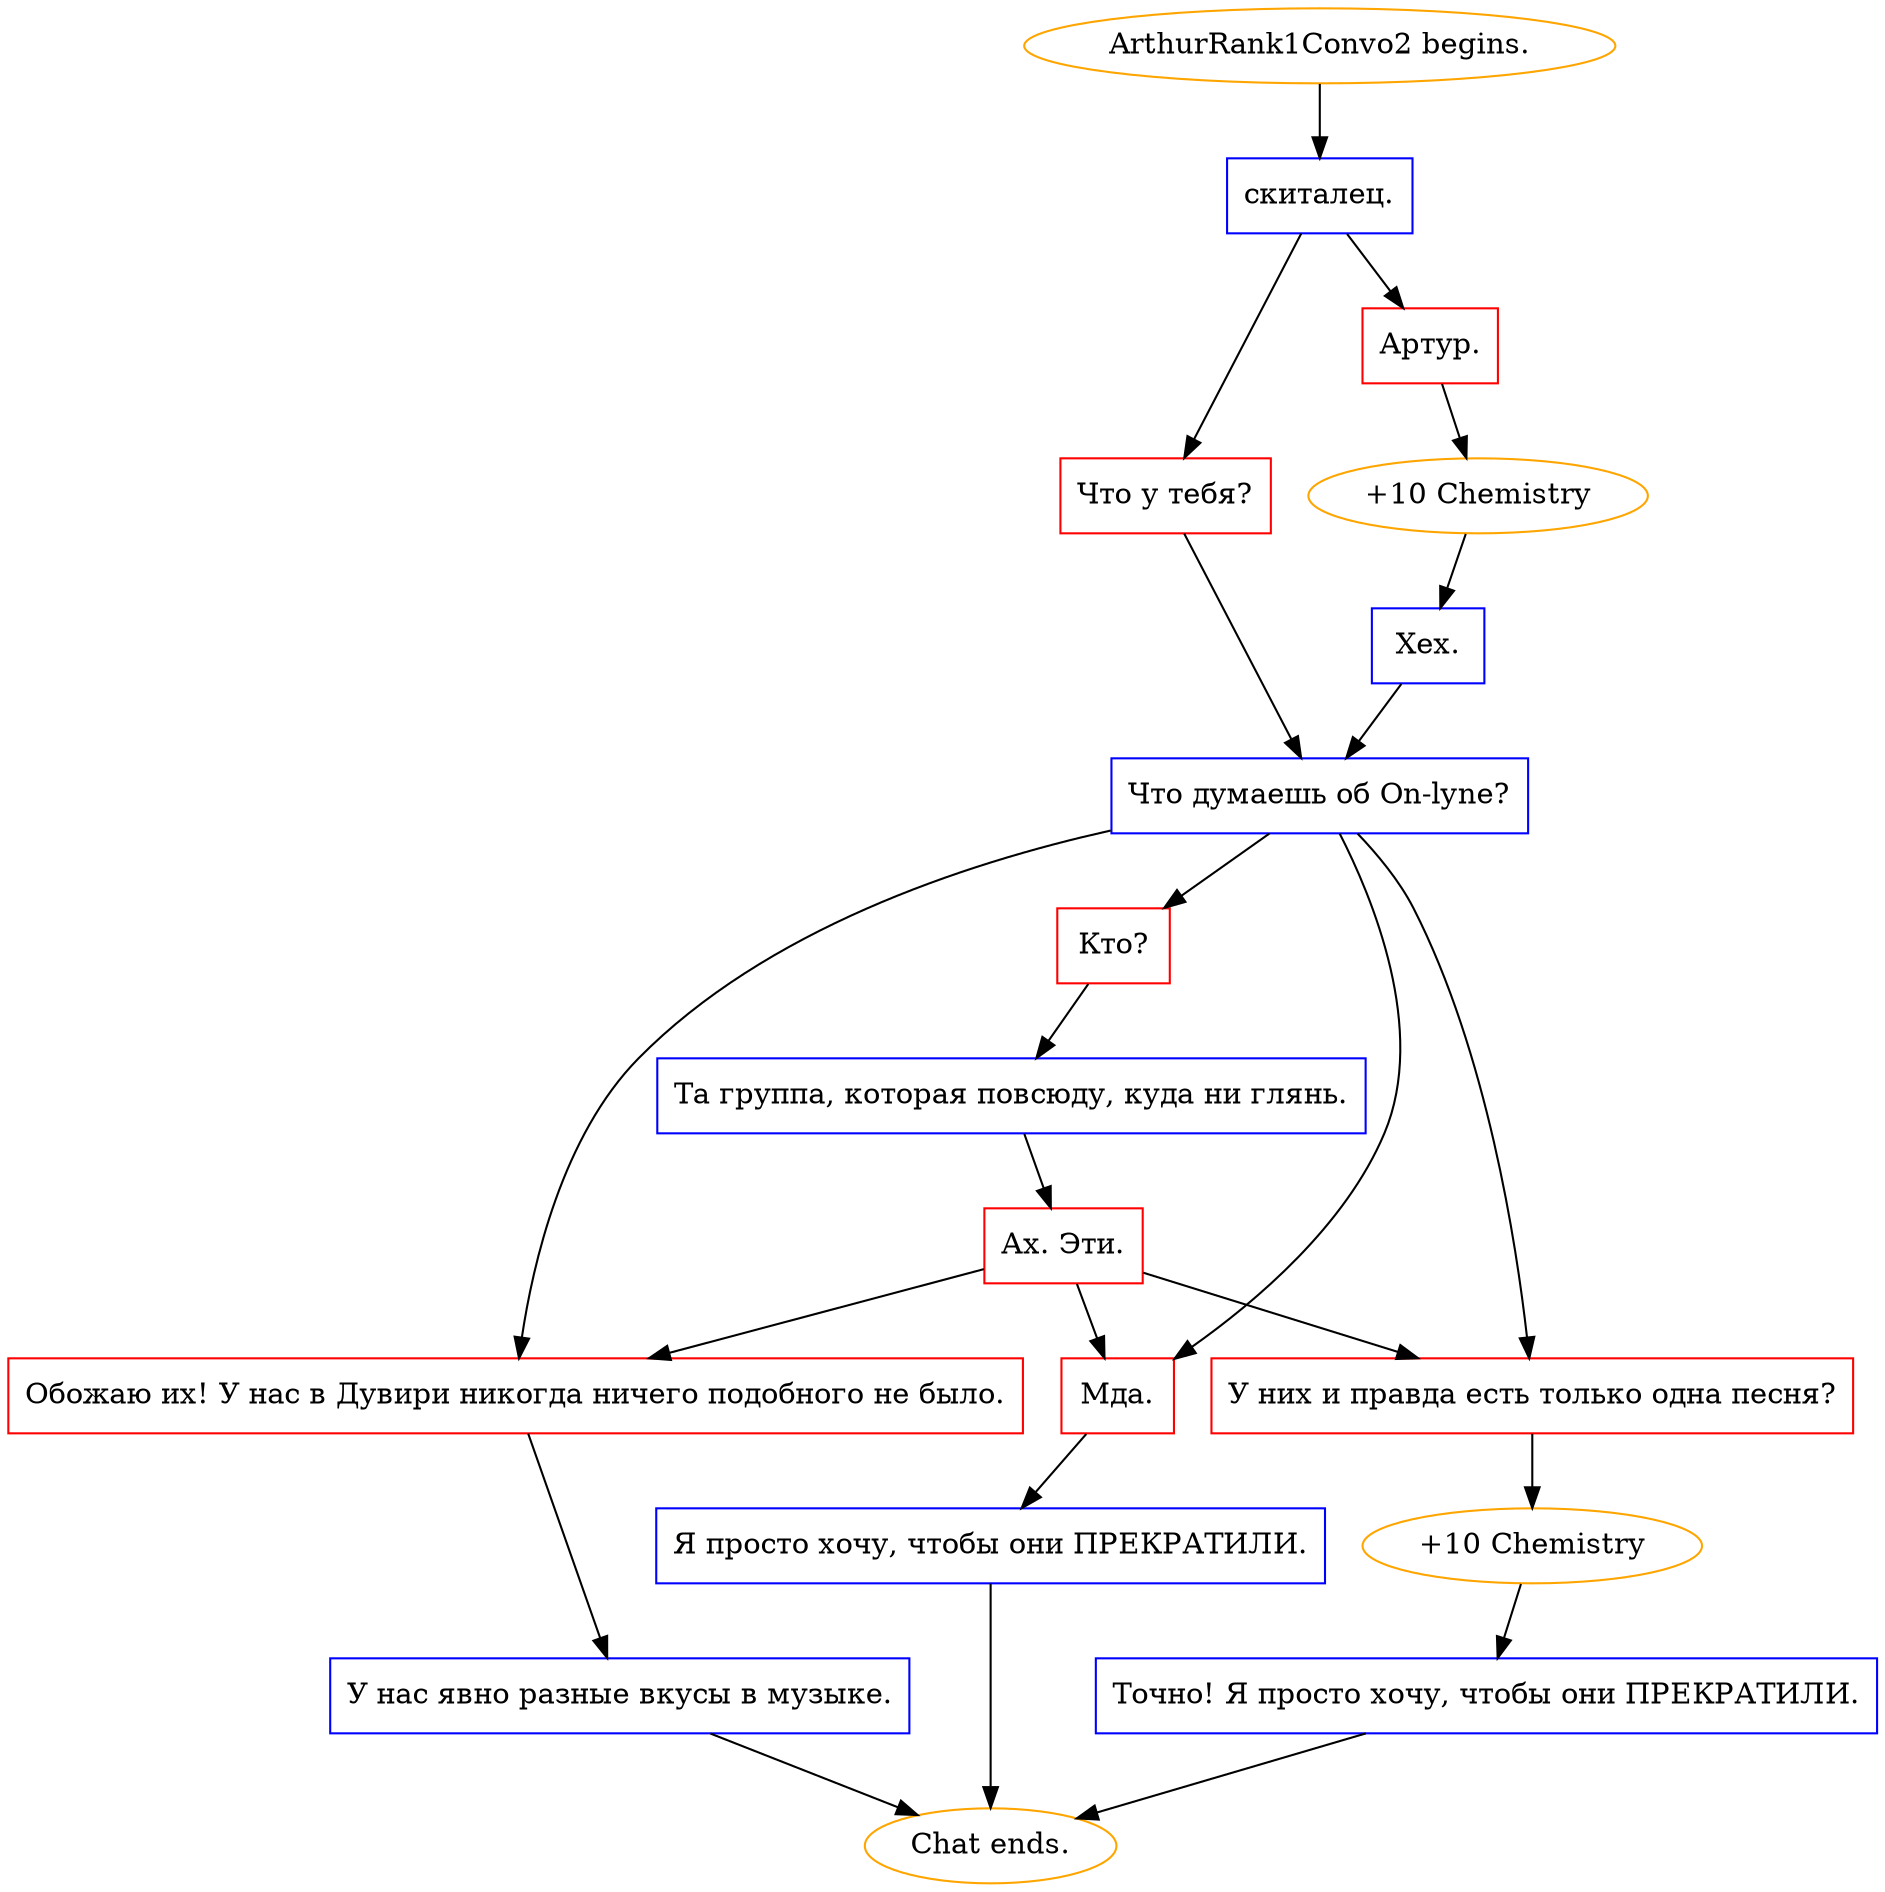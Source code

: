 digraph {
	"ArthurRank1Convo2 begins." [color=orange];
		"ArthurRank1Convo2 begins." -> j2527420534;
	j2527420534 [label="скиталец.",shape=box,color=blue];
		j2527420534 -> j1280279536;
		j2527420534 -> j3745118260;
	j1280279536 [label="Артур.",shape=box,color=red];
		j1280279536 -> j3637982682;
	j3745118260 [label="Что у тебя?",shape=box,color=red];
		j3745118260 -> j3584526183;
	j3637982682 [label="+10 Chemistry",color=orange];
		j3637982682 -> j3878417810;
	j3584526183 [label="Что думаешь об On-lyne?",shape=box,color=blue];
		j3584526183 -> j181337164;
		j3584526183 -> j2374537844;
		j3584526183 -> j906900823;
		j3584526183 -> j2285521217;
	j3878417810 [label="Хех.",shape=box,color=blue];
		j3878417810 -> j3584526183;
	j181337164 [label="Кто?",shape=box,color=red];
		j181337164 -> j833026510;
	j2374537844 [label="У них и правда есть только одна песня?",shape=box,color=red];
		j2374537844 -> j1846093792;
	j906900823 [label="Обожаю их! У нас в Дувири никогда ничего подобного не было.",shape=box,color=red];
		j906900823 -> j2207572341;
	j2285521217 [label="Мда.",shape=box,color=red];
		j2285521217 -> j1414876887;
	j833026510 [label="Та группа, которая повсюду, куда ни глянь.",shape=box,color=blue];
		j833026510 -> j1364002125;
	j1846093792 [label="+10 Chemistry",color=orange];
		j1846093792 -> j212880197;
	j2207572341 [label="У нас явно разные вкусы в музыке.",shape=box,color=blue];
		j2207572341 -> "Chat ends.";
	j1414876887 [label="Я просто хочу, чтобы они ПРЕКРАТИЛИ.",shape=box,color=blue];
		j1414876887 -> "Chat ends.";
	j1364002125 [label="Ах. Эти.",shape=box,color=red];
		j1364002125 -> j2374537844;
		j1364002125 -> j906900823;
		j1364002125 -> j2285521217;
	j212880197 [label="Точно! Я просто хочу, чтобы они ПРЕКРАТИЛИ.",shape=box,color=blue];
		j212880197 -> "Chat ends.";
	"Chat ends." [color=orange];
}